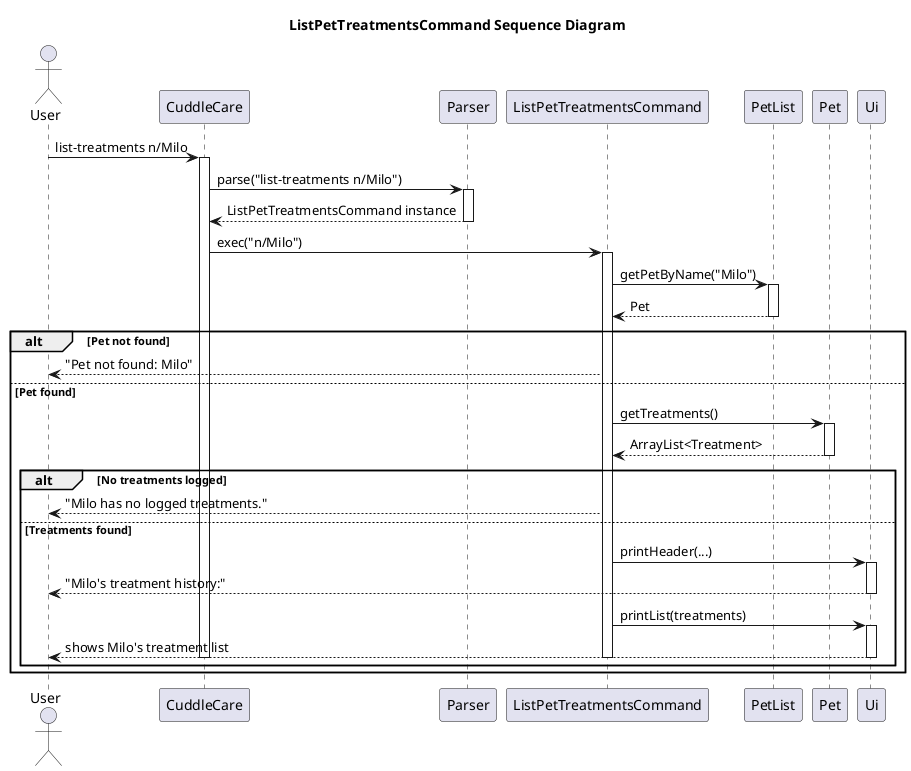 @startuml
title ListPetTreatmentsCommand Sequence Diagram

actor User
participant "CuddleCare" as CuddleCare
participant "Parser" as Parser
participant "ListPetTreatmentsCommand" as Command
participant "PetList" as PetList
participant "Pet" as Pet
participant "Ui" as Ui


User -> CuddleCare: list-treatments n/Milo
activate CuddleCare

CuddleCare -> Parser: parse("list-treatments n/Milo")
activate Parser
Parser --> CuddleCare: ListPetTreatmentsCommand instance
deactivate Parser

CuddleCare -> Command: exec("n/Milo")
activate Command


Command -> PetList: getPetByName("Milo")
activate PetList
PetList --> Command: Pet
deactivate PetList

alt Pet not found
    Command --> User: "Pet not found: Milo"

else Pet found
    Command -> Pet: getTreatments()
    activate Pet
    Pet --> Command: ArrayList<Treatment>
    deactivate Pet

    alt No treatments logged
        Command --> User: "Milo has no logged treatments."

    else Treatments found
        Command -> Ui: printHeader(...)
        activate Ui
        Ui --> User: "Milo's treatment history:"
        deactivate Ui
        Command -> Ui: printList(treatments)
        activate Ui
        Ui --> User: shows Milo's treatment list
        deactivate Ui
        deactivate Command
        deactivate CuddleCare
    end
end
@enduml
